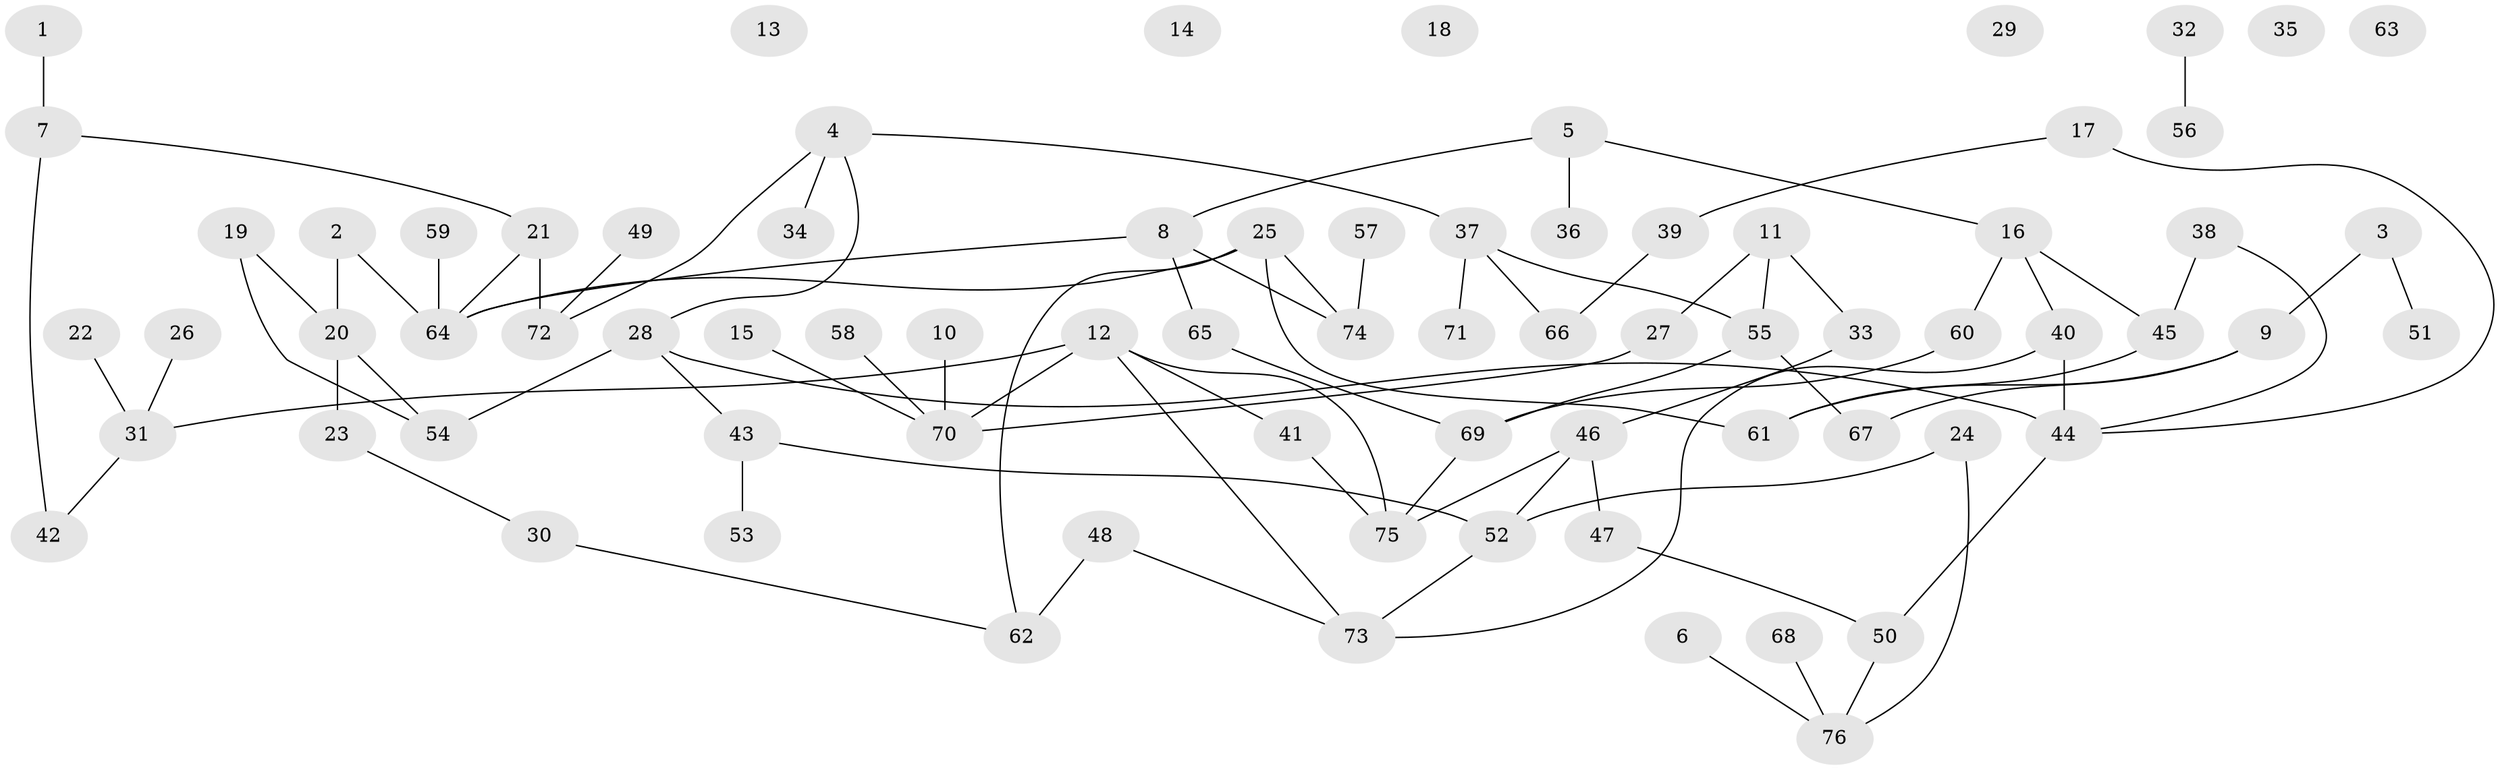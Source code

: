 // coarse degree distribution, {2: 0.17647058823529413, 3: 0.13725490196078433, 6: 0.0392156862745098, 5: 0.09803921568627451, 1: 0.2549019607843137, 4: 0.13725490196078433, 0: 0.13725490196078433, 7: 0.0196078431372549}
// Generated by graph-tools (version 1.1) at 2025/41/03/06/25 10:41:19]
// undirected, 76 vertices, 89 edges
graph export_dot {
graph [start="1"]
  node [color=gray90,style=filled];
  1;
  2;
  3;
  4;
  5;
  6;
  7;
  8;
  9;
  10;
  11;
  12;
  13;
  14;
  15;
  16;
  17;
  18;
  19;
  20;
  21;
  22;
  23;
  24;
  25;
  26;
  27;
  28;
  29;
  30;
  31;
  32;
  33;
  34;
  35;
  36;
  37;
  38;
  39;
  40;
  41;
  42;
  43;
  44;
  45;
  46;
  47;
  48;
  49;
  50;
  51;
  52;
  53;
  54;
  55;
  56;
  57;
  58;
  59;
  60;
  61;
  62;
  63;
  64;
  65;
  66;
  67;
  68;
  69;
  70;
  71;
  72;
  73;
  74;
  75;
  76;
  1 -- 7;
  2 -- 20;
  2 -- 64;
  3 -- 9;
  3 -- 51;
  4 -- 28;
  4 -- 34;
  4 -- 37;
  4 -- 72;
  5 -- 8;
  5 -- 16;
  5 -- 36;
  6 -- 76;
  7 -- 21;
  7 -- 42;
  8 -- 64;
  8 -- 65;
  8 -- 74;
  9 -- 61;
  9 -- 67;
  10 -- 70;
  11 -- 27;
  11 -- 33;
  11 -- 55;
  12 -- 31;
  12 -- 41;
  12 -- 70;
  12 -- 73;
  12 -- 75;
  15 -- 70;
  16 -- 40;
  16 -- 45;
  16 -- 60;
  17 -- 39;
  17 -- 44;
  19 -- 20;
  19 -- 54;
  20 -- 23;
  20 -- 54;
  21 -- 64;
  21 -- 72;
  22 -- 31;
  23 -- 30;
  24 -- 52;
  24 -- 76;
  25 -- 61;
  25 -- 62;
  25 -- 64;
  25 -- 74;
  26 -- 31;
  27 -- 70;
  28 -- 43;
  28 -- 44;
  28 -- 54;
  30 -- 62;
  31 -- 42;
  32 -- 56;
  33 -- 46;
  37 -- 55;
  37 -- 66;
  37 -- 71;
  38 -- 44;
  38 -- 45;
  39 -- 66;
  40 -- 44;
  40 -- 73;
  41 -- 75;
  43 -- 52;
  43 -- 53;
  44 -- 50;
  45 -- 61;
  46 -- 47;
  46 -- 52;
  46 -- 75;
  47 -- 50;
  48 -- 62;
  48 -- 73;
  49 -- 72;
  50 -- 76;
  52 -- 73;
  55 -- 67;
  55 -- 69;
  57 -- 74;
  58 -- 70;
  59 -- 64;
  60 -- 69;
  65 -- 69;
  68 -- 76;
  69 -- 75;
}
